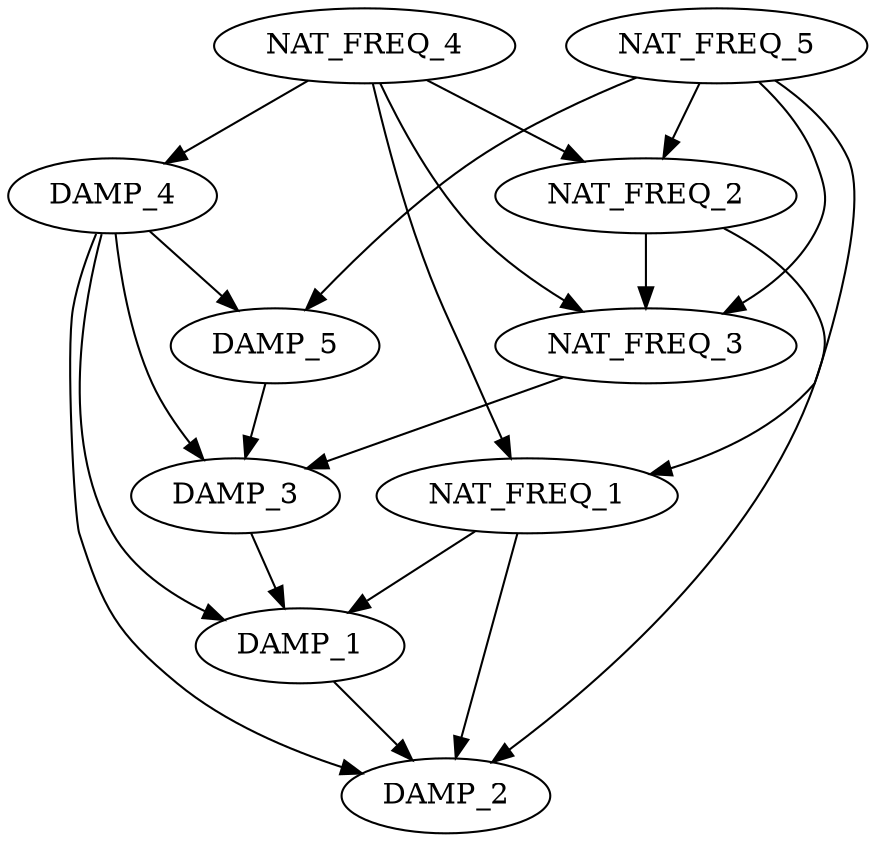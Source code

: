 strict digraph "" {
	NAT_FREQ_1 -> DAMP_1;
	NAT_FREQ_1 -> DAMP_2;
	NAT_FREQ_2 -> NAT_FREQ_3;
	NAT_FREQ_2 -> DAMP_2;
	NAT_FREQ_3 -> DAMP_3;
	NAT_FREQ_4 -> NAT_FREQ_1;
	NAT_FREQ_4 -> NAT_FREQ_2;
	NAT_FREQ_4 -> NAT_FREQ_3;
	NAT_FREQ_4 -> DAMP_4;
	NAT_FREQ_5 -> NAT_FREQ_1;
	NAT_FREQ_5 -> NAT_FREQ_2;
	NAT_FREQ_5 -> NAT_FREQ_3;
	NAT_FREQ_5 -> DAMP_5;
	DAMP_1 -> DAMP_2;
	DAMP_3 -> DAMP_1;
	DAMP_4 -> DAMP_1;
	DAMP_4 -> DAMP_2;
	DAMP_4 -> DAMP_3;
	DAMP_4 -> DAMP_5;
	DAMP_5 -> DAMP_3;
}
